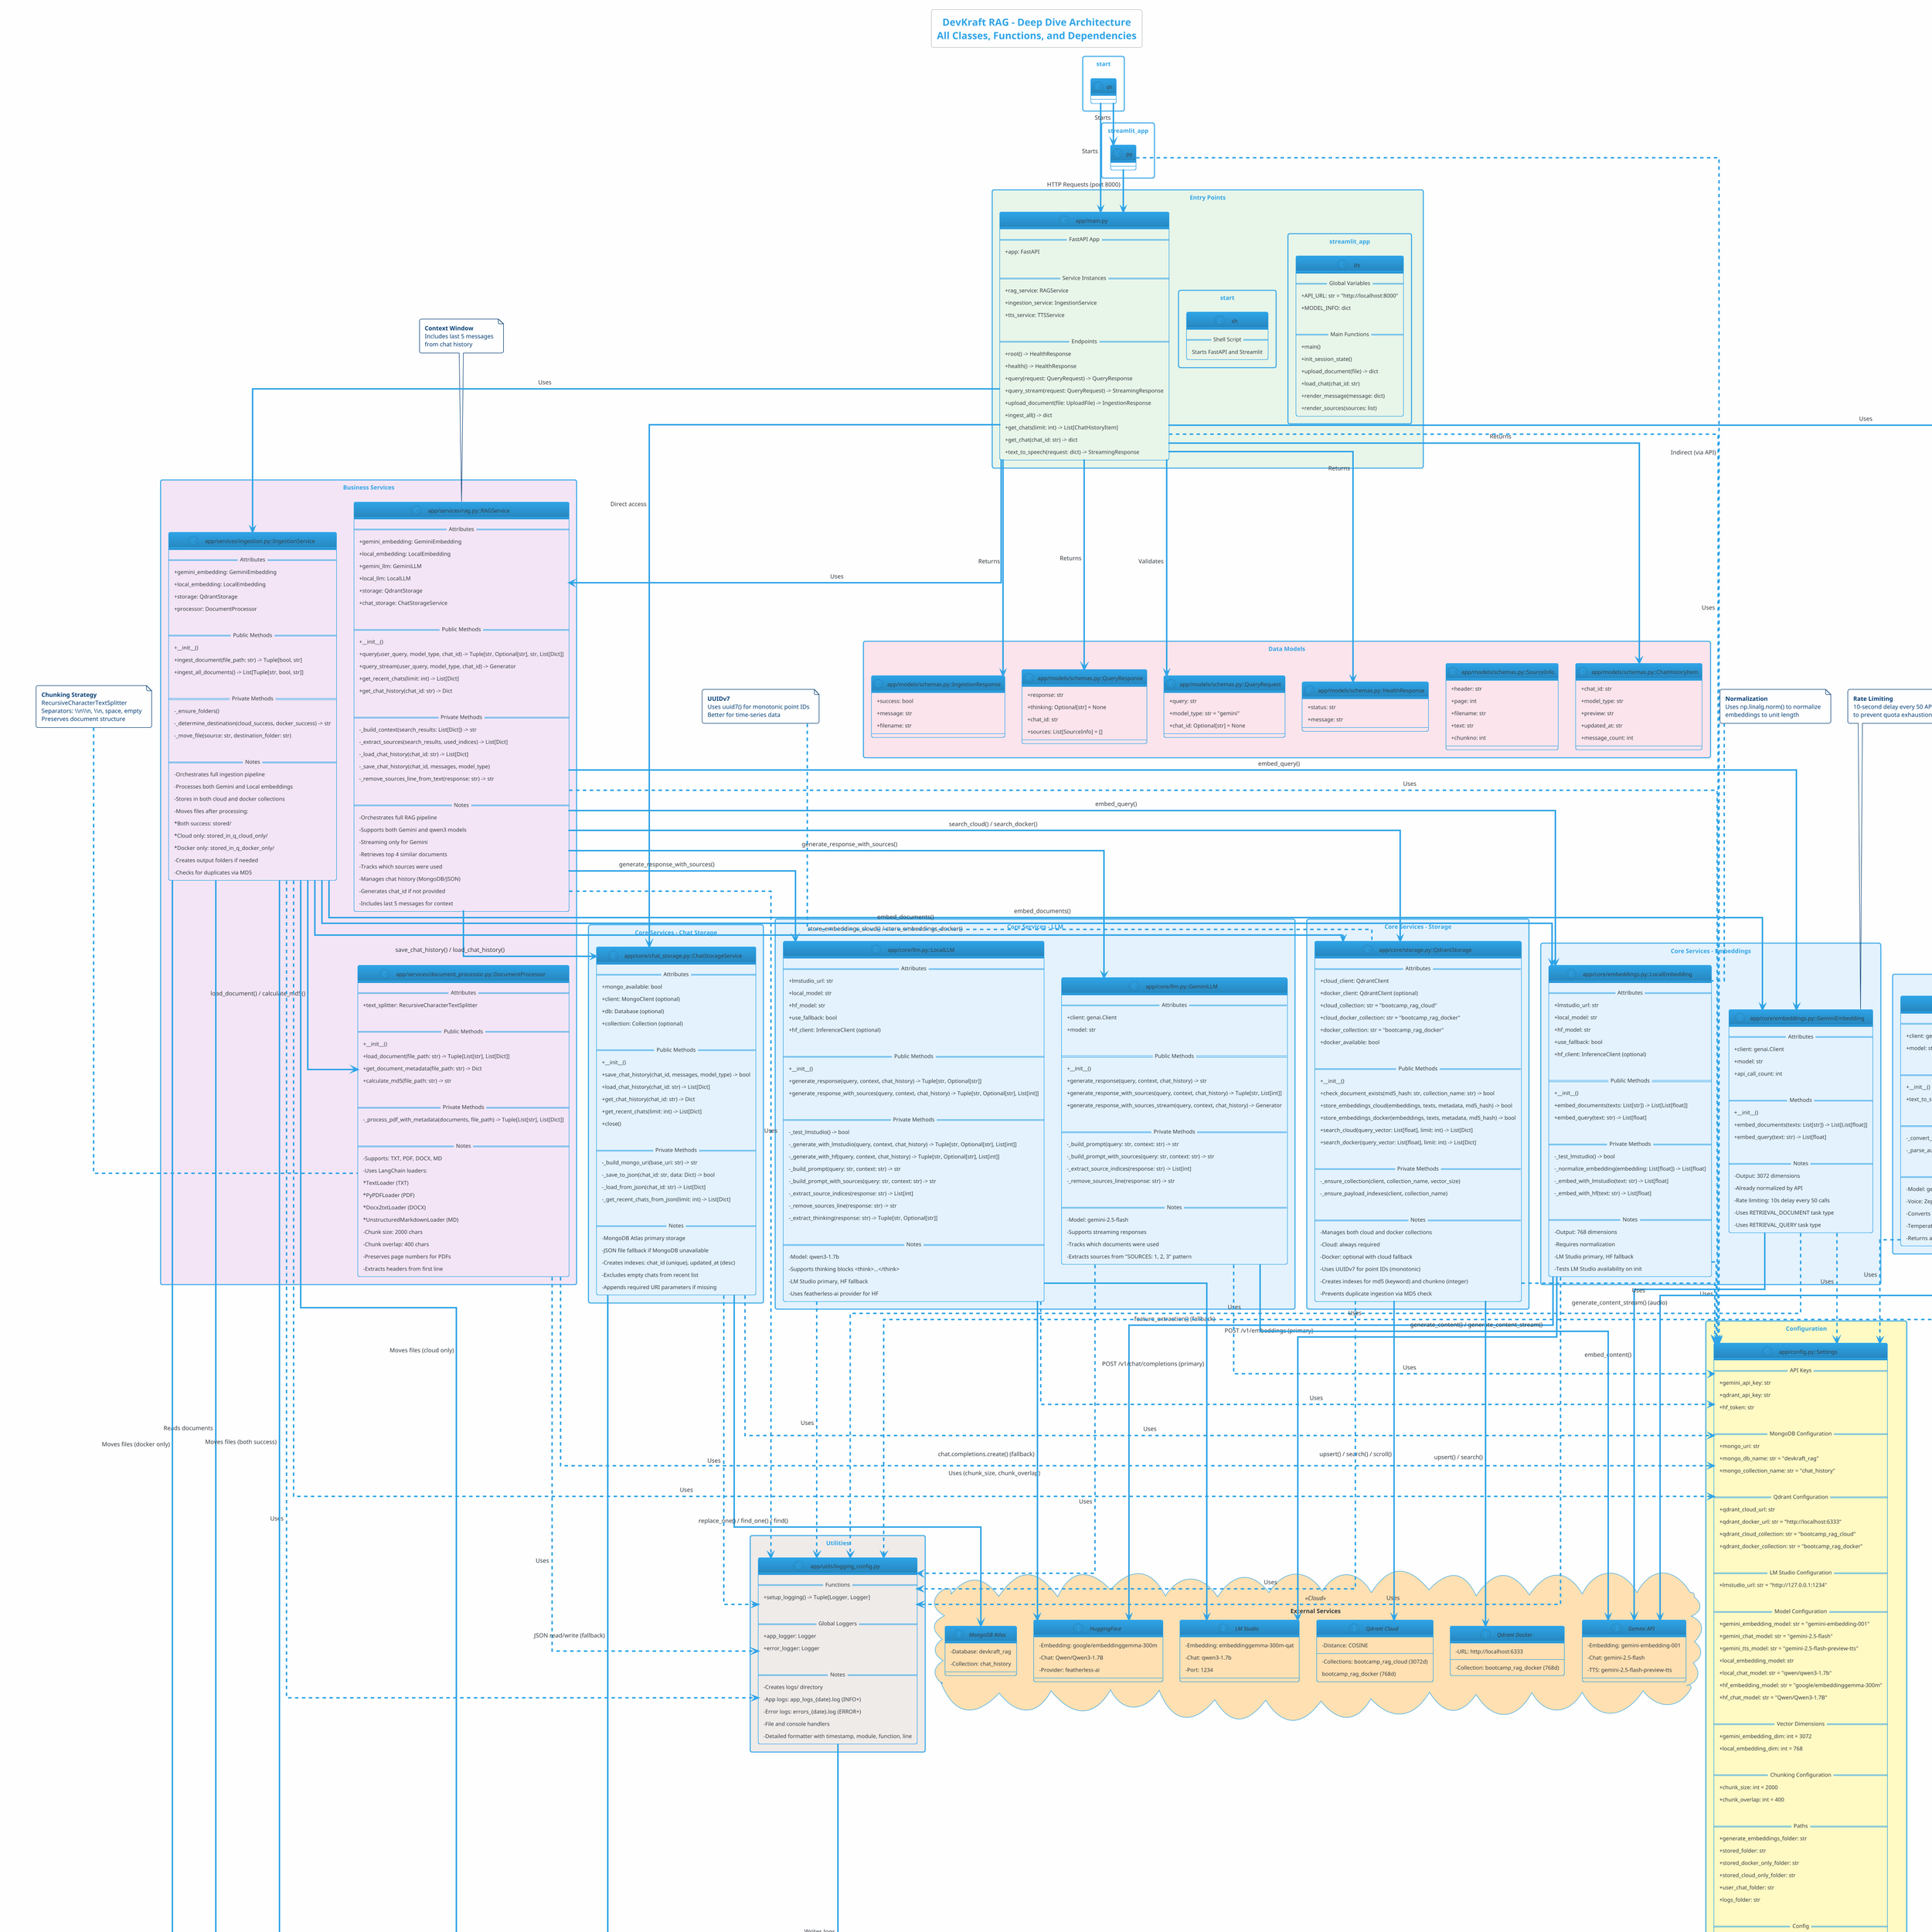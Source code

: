 @startuml DevKraft_RAG_Deep_Dive
!theme cerulean-outline
skinparam linetype ortho
skinparam backgroundColor #FEFEFE
skinparam classAttributeIconSize 0
skinparam packageStyle rectangle

title DevKraft RAG - Deep Dive Architecture\nAll Classes, Functions, and Dependencies

' ===================================================================
' ENTRY POINTS
' ===================================================================

package "Entry Points" <<Rectangle>> #E8F5E9 {
  
  class streamlit_app.py {
    ==Global Variables==
    + API_URL: str = "http://localhost:8000"
    + MODEL_INFO: dict
    
    ==Main Functions==
    + main()
    + init_session_state()
    + upload_document(file) -> dict
    + load_chat(chat_id: str)
    + render_message(message: dict)
    + render_sources(sources: list)
  }
  
  class "app/main.py" as AppMain {
    ==FastAPI App==
    + app: FastAPI
    
    ==Service Instances==
    + rag_service: RAGService
    + ingestion_service: IngestionService
    + tts_service: TTSService
    
    ==Endpoints==
    + root() -> HealthResponse
    + health() -> HealthResponse
    + query(request: QueryRequest) -> QueryResponse
    + query_stream(request: QueryRequest) -> StreamingResponse
    + upload_document(file: UploadFile) -> IngestionResponse
    + ingest_all() -> dict
    + get_chats(limit: int) -> List[ChatHistoryItem]
    + get_chat(chat_id: str) -> dict
    + text_to_speech(request: dict) -> StreamingResponse
  }
  
  class start.sh {
    ==Shell Script==
    Starts FastAPI and Streamlit
  }
}

' ===================================================================
' CONFIGURATION
' ===================================================================

package "Configuration" <<Rectangle>> #FFF9C4 {
  
  class "app/config.py::Settings" as Settings {
    ==API Keys==
    + gemini_api_key: str
    + qdrant_api_key: str
    + hf_token: str
    
    ==MongoDB Configuration==
    + mongo_uri: str
    + mongo_db_name: str = "devkraft_rag"
    + mongo_collection_name: str = "chat_history"
    
    ==Qdrant Configuration==
    + qdrant_cloud_url: str
    + qdrant_docker_url: str = "http://localhost:6333"
    + qdrant_cloud_collection: str = "bootcamp_rag_cloud"
    + qdrant_docker_collection: str = "bootcamp_rag_docker"
    
    ==LM Studio Configuration==
    + lmstudio_url: str = "http://127.0.0.1:1234"
    
    ==Model Configuration==
    + gemini_embedding_model: str = "gemini-embedding-001"
    + gemini_chat_model: str = "gemini-2.5-flash"
    + gemini_tts_model: str = "gemini-2.5-flash-preview-tts"
    + local_embedding_model: str
    + local_chat_model: str = "qwen/qwen3-1.7b"
    + hf_embedding_model: str = "google/embeddinggemma-300m"
    + hf_chat_model: str = "Qwen/Qwen3-1.7B"
    
    ==Vector Dimensions==
    + gemini_embedding_dim: int = 3072
    + local_embedding_dim: int = 768
    
    ==Chunking Configuration==
    + chunk_size: int = 2000
    + chunk_overlap: int = 400
    
    ==Paths==
    + generate_embeddings_folder: str
    + stored_folder: str
    + stored_docker_only_folder: str
    + stored_cloud_only_folder: str
    + user_chat_folder: str
    + logs_folder: str
    
    ==Config==
    + Config.env_file = ".env"
    + Config.case_sensitive = False
  }
  
  class ".env" as EnvFile {
    Environment variables file
  }
  
  note bottom of Settings
    Singleton instance: settings
    Used by all modules
  end note
}

' ===================================================================
' CORE SERVICES - EMBEDDINGS
' ===================================================================

package "Core Services - Embeddings" <<Rectangle>> #E3F2FD {
  
  class "app/core/embeddings.py::GeminiEmbedding" as GeminiEmbedding {
    ==Attributes==
    + client: genai.Client
    + model: str
    + api_call_count: int
    
    ==Methods==
    + __init__()
    + embed_documents(texts: List[str]) -> List[List[float]]
    + embed_query(text: str) -> List[float]
    
    ==Notes==
    - Output: 3072 dimensions
    - Already normalized by API
    - Rate limiting: 10s delay every 50 calls
    - Uses RETRIEVAL_DOCUMENT task type
    - Uses RETRIEVAL_QUERY task type
  }
  
  class "app/core/embeddings.py::LocalEmbedding" as LocalEmbedding {
    ==Attributes==
    + lmstudio_url: str
    + local_model: str
    + hf_model: str
    + use_fallback: bool
    + hf_client: InferenceClient (optional)
    
    ==Public Methods==
    + __init__()
    + embed_documents(texts: List[str]) -> List[List[float]]
    + embed_query(text: str) -> List[float]
    
    ==Private Methods==
    - _test_lmstudio() -> bool
    - _normalize_embedding(embedding: List[float]) -> List[float]
    - _embed_with_lmstudio(text: str) -> List[float]
    - _embed_with_hf(text: str) -> List[float]
    
    ==Notes==
    - Output: 768 dimensions
    - Requires normalization
    - LM Studio primary, HF fallback
    - Tests LM Studio availability on init
  }
}

' ===================================================================
' CORE SERVICES - LLM
' ===================================================================

package "Core Services - LLM" <<Rectangle>> #E3F2FD {
  
  class "app/core/llm.py::GeminiLLM" as GeminiLLM {
    ==Attributes==
    + client: genai.Client
    + model: str
    
    ==Public Methods==
    + __init__()
    + generate_response(query, context, chat_history) -> str
    + generate_response_with_sources(query, context, chat_history) -> Tuple[str, List[int]]
    + generate_response_with_sources_stream(query, context, chat_history) -> Generator
    
    ==Private Methods==
    - _build_prompt(query: str, context: str) -> str
    - _build_prompt_with_sources(query: str, context: str) -> str
    - _extract_source_indices(response: str) -> List[int]
    - _remove_sources_line(response: str) -> str
    
    ==Notes==
    - Model: gemini-2.5-flash
    - Supports streaming responses
    - Tracks which documents were used
    - Extracts sources from "SOURCES: 1, 2, 3" pattern
  }
  
  class "app/core/llm.py::LocalLLM" as LocalLLM {
    ==Attributes==
    + lmstudio_url: str
    + local_model: str
    + hf_model: str
    + use_fallback: bool
    + hf_client: InferenceClient (optional)
    
    ==Public Methods==
    + __init__()
    + generate_response(query, context, chat_history) -> Tuple[str, Optional[str]]
    + generate_response_with_sources(query, context, chat_history) -> Tuple[str, Optional[str], List[int]]
    
    ==Private Methods==
    - _test_lmstudio() -> bool
    - _generate_with_lmstudio(query, context, chat_history) -> Tuple[str, Optional[str], List[int]]
    - _generate_with_hf(query, context, chat_history) -> Tuple[str, Optional[str], List[int]]
    - _build_prompt(query: str, context: str) -> str
    - _build_prompt_with_sources(query: str, context: str) -> str
    - _extract_source_indices(response: str) -> List[int]
    - _remove_sources_line(response: str) -> str
    - _extract_thinking(response: str) -> Tuple[str, Optional[str]]
    
    ==Notes==
    - Model: qwen3-1.7b
    - Supports thinking blocks <think>...</think>
    - LM Studio primary, HF fallback
    - Uses featherless-ai provider for HF
  }
}

' ===================================================================
' CORE SERVICES - STORAGE
' ===================================================================

package "Core Services - Storage" <<Rectangle>> #E3F2FD {
  
  class "app/core/storage.py::QdrantStorage" as QdrantStorage {
    ==Attributes==
    + cloud_client: QdrantClient
    + docker_client: QdrantClient (optional)
    + cloud_collection: str = "bootcamp_rag_cloud"
    + cloud_docker_collection: str = "bootcamp_rag_docker"
    + docker_collection: str = "bootcamp_rag_docker"
    + docker_available: bool
    
    ==Public Methods==
    + __init__()
    + check_document_exists(md5_hash: str, collection_name: str) -> bool
    + store_embeddings_cloud(embeddings, texts, metadata, md5_hash) -> bool
    + store_embeddings_docker(embeddings, texts, metadata, md5_hash) -> bool
    + search_cloud(query_vector: List[float], limit: int) -> List[Dict]
    + search_docker(query_vector: List[float], limit: int) -> List[Dict]
    
    ==Private Methods==
    - _ensure_collection(client, collection_name, vector_size)
    - _ensure_payload_indexes(client, collection_name)
    
    ==Notes==
    - Manages both cloud and docker collections
    - Cloud: always required
    - Docker: optional with cloud fallback
    - Uses UUIDv7 for point IDs (monotonic)
    - Creates indexes for md5 (keyword) and chunkno (integer)
    - Prevents duplicate ingestion via MD5 check
  }
}

' ===================================================================
' CORE SERVICES - CHAT STORAGE
' ===================================================================

package "Core Services - Chat Storage" <<Rectangle>> #E3F2FD {
  
  class "app/core/chat_storage.py::ChatStorageService" as ChatStorageService {
    ==Attributes==
    + mongo_available: bool
    + client: MongoClient (optional)
    + db: Database (optional)
    + collection: Collection (optional)
    
    ==Public Methods==
    + __init__()
    + save_chat_history(chat_id, messages, model_type) -> bool
    + load_chat_history(chat_id: str) -> List[Dict]
    + get_chat_history(chat_id: str) -> Dict
    + get_recent_chats(limit: int) -> List[Dict]
    + close()
    
    ==Private Methods==
    - _build_mongo_uri(base_uri: str) -> str
    - _save_to_json(chat_id: str, data: Dict) -> bool
    - _load_from_json(chat_id: str) -> List[Dict]
    - _get_recent_chats_from_json(limit: int) -> List[Dict]
    
    ==Notes==
    - MongoDB Atlas primary storage
    - JSON file fallback if MongoDB unavailable
    - Creates indexes: chat_id (unique), updated_at (desc)
    - Excludes empty chats from recent list
    - Appends required URI parameters if missing
  }
}

' ===================================================================
' CORE SERVICES - TTS
' ===================================================================

package "Core Services - TTS" <<Rectangle>> #E3F2FD {
  
  class "app/core/tts.py::TTSService" as TTSService {
    ==Attributes==
    + client: genai.Client
    + model: str
    
    ==Public Methods==
    + __init__()
    + text_to_speech(text: str) -> Optional[bytes]
    
    ==Private Methods==
    - _convert_to_wav(audio_data: bytes, mime_type: str) -> bytes
    - _parse_audio_mime_type(mime_type: str) -> dict
    
    ==Notes==
    - Model: gemini-2.5-flash-preview-tts
    - Voice: Zephyr (prebuilt)
    - Converts to WAV format
    - Temperature: 1
    - Returns audio bytes or None
  }
}

' ===================================================================
' BUSINESS SERVICES
' ===================================================================

package "Business Services" <<Rectangle>> #F3E5F5 {
  
  class "app/services/document_processor.py::DocumentProcessor" as DocumentProcessor {
    ==Attributes==
    + text_splitter: RecursiveCharacterTextSplitter
    
    ==Public Methods==
    + __init__()
    + load_document(file_path: str) -> Tuple[List[str], List[Dict]]
    + get_document_metadata(file_path: str) -> Dict
    + calculate_md5(file_path: str) -> str
    
    ==Private Methods==
    - _process_pdf_with_metadata(documents, file_path) -> Tuple[List[str], List[Dict]]
    
    ==Notes==
    - Supports: TXT, PDF, DOCX, MD
    - Uses LangChain loaders:
      * TextLoader (TXT)
      * PyPDFLoader (PDF)
      * Docx2txtLoader (DOCX)
      * UnstructuredMarkdownLoader (MD)
    - Chunk size: 2000 chars
    - Chunk overlap: 400 chars
    - Preserves page numbers for PDFs
    - Extracts headers from first line
  }
  
  class "app/services/ingestion.py::IngestionService" as IngestionService {
    ==Attributes==
    + gemini_embedding: GeminiEmbedding
    + local_embedding: LocalEmbedding
    + storage: QdrantStorage
    + processor: DocumentProcessor
    
    ==Public Methods==
    + __init__()
    + ingest_document(file_path: str) -> Tuple[bool, str]
    + ingest_all_documents() -> List[Tuple[str, bool, str]]
    
    ==Private Methods==
    - _ensure_folders()
    - _determine_destination(cloud_success, docker_success) -> str
    - _move_file(source: str, destination_folder: str)
    
    ==Notes==
    - Orchestrates full ingestion pipeline
    - Processes both Gemini and Local embeddings
    - Stores in both cloud and docker collections
    - Moves files after processing:
      * Both success: stored/
      * Cloud only: stored_in_q_cloud_only/
      * Docker only: stored_in_q_docker_only/
    - Creates output folders if needed
    - Checks for duplicates via MD5
  }
  
  class "app/services/rag.py::RAGService" as RAGService {
    ==Attributes==
    + gemini_embedding: GeminiEmbedding
    + local_embedding: LocalEmbedding
    + gemini_llm: GeminiLLM
    + local_llm: LocalLLM
    + storage: QdrantStorage
    + chat_storage: ChatStorageService
    
    ==Public Methods==
    + __init__()
    + query(user_query, model_type, chat_id) -> Tuple[str, Optional[str], str, List[Dict]]
    + query_stream(user_query, model_type, chat_id) -> Generator
    + get_recent_chats(limit: int) -> List[Dict]
    + get_chat_history(chat_id: str) -> Dict
    
    ==Private Methods==
    - _build_context(search_results: List[Dict]) -> str
    - _extract_sources(search_results, used_indices) -> List[Dict]
    - _load_chat_history(chat_id: str) -> List[Dict]
    - _save_chat_history(chat_id, messages, model_type)
    - _remove_sources_line_from_text(response: str) -> str
    
    ==Notes==
    - Orchestrates full RAG pipeline
    - Supports both Gemini and qwen3 models
    - Streaming only for Gemini
    - Retrieves top 4 similar documents
    - Tracks which sources were used
    - Manages chat history (MongoDB/JSON)
    - Generates chat_id if not provided
    - Includes last 5 messages for context
  }
}

' ===================================================================
' DATA MODELS
' ===================================================================

package "Data Models" <<Rectangle>> #FCE4EC {
  
  class "app/models/schemas.py::QueryRequest" as QueryRequest {
    + query: str
    + model_type: str = "gemini"
    + chat_id: Optional[str] = None
  }
  
  class "app/models/schemas.py::SourceInfo" as SourceInfo {
    + header: str
    + page: int
    + filename: str
    + text: str
    + chunkno: int
  }
  
  class "app/models/schemas.py::QueryResponse" as QueryResponse {
    + response: str
    + thinking: Optional[str] = None
    + chat_id: str
    + sources: List[SourceInfo] = []
  }
  
  class "app/models/schemas.py::IngestionResponse" as IngestionResponse {
    + success: bool
    + message: str
    + filename: str
  }
  
  class "app/models/schemas.py::ChatHistoryItem" as ChatHistoryItem {
    + chat_id: str
    + model_type: str
    + preview: str
    + updated_at: str
    + message_count: int
  }
  
  class "app/models/schemas.py::HealthResponse" as HealthResponse {
    + status: str
    + message: str
  }
}

' ===================================================================
' UTILITIES
' ===================================================================

package "Utilities" <<Rectangle>> #EFEBE9 {
  
  class "app/utils/logging_config.py" as LoggingConfig {
    ==Functions==
    + setup_logging() -> Tuple[Logger, Logger]
    
    ==Global Loggers==
    + app_logger: Logger
    + error_logger: Logger
    
    ==Notes==
    - Creates logs/ directory
    - App logs: app_logs_{date}.log (INFO+)
    - Error logs: errors_{date}.log (ERROR+)
    - File and console handlers
    - Detailed formatter with timestamp, module, function, line
  }
}

' ===================================================================
' EXTERNAL SERVICES
' ===================================================================

cloud "External Services" <<Cloud>> #FFE0B2 {
  
  interface "Gemini API" as GeminiAPI {
    - Embedding: gemini-embedding-001
    - Chat: gemini-2.5-flash
    - TTS: gemini-2.5-flash-preview-tts
  }
  
  interface "LM Studio" as LMStudio {
    - Embedding: embeddinggemma-300m-qat
    - Chat: qwen3-1.7b
    - Port: 1234
  }
  
  interface "HuggingFace" as HF {
    - Embedding: google/embeddinggemma-300m
    - Chat: Qwen/Qwen3-1.7B
    - Provider: featherless-ai
  }
  
  interface "Qdrant Cloud" as QdrantCloud {
    - Collections: bootcamp_rag_cloud (3072d)
                   bootcamp_rag_docker (768d)
    - Distance: COSINE
  }
  
  interface "Qdrant Docker" as QdrantDocker {
    - Collection: bootcamp_rag_docker (768d)
    - URL: http://localhost:6333
  }
  
  interface "MongoDB Atlas" as MongoDB {
    - Database: devkraft_rag
    - Collection: chat_history
  }
}

' ===================================================================
' RUNTIME FOLDERS
' ===================================================================

package "Runtime Folders" <<Rectangle>> #E0E0E0 {
  
  class "generate_embeddings/" as GenEmbed {
    Document upload location
  }
  
  class "generate_embeddings/stored/" as Stored {
    Both cloud and docker successful
  }
  
  class "generate_embeddings/stored_in_q_cloud_only/" as CloudOnly {
    Cloud successful only
  }
  
  class "generate_embeddings/stored_in_q_docker_only/" as DockerOnly {
    Docker successful only
  }
  
  class "user_chat/" as UserChat {
    JSON chat history fallback
  }
  
  class "logs/" as Logs {
    Application and error logs
  }
}

' ===================================================================
' RELATIONSHIPS - ENTRY POINTS
' ===================================================================

streamlit_app.py --> AppMain : HTTP Requests (port 8000)
start.sh --> AppMain : Starts
start.sh --> streamlit_app.py : Starts

' ===================================================================
' RELATIONSHIPS - CONFIGURATION
' ===================================================================

Settings --> EnvFile : Loads
AppMain ..> Settings : Uses
streamlit_app.py ..> Settings : Indirect (via API)

' ===================================================================
' RELATIONSHIPS - API TO SERVICES
' ===================================================================

AppMain --> RAGService : Uses
AppMain --> IngestionService : Uses
AppMain --> TTSService : Uses
AppMain --> ChatStorageService : Direct access
AppMain --> QueryRequest : Validates
AppMain --> QueryResponse : Returns
AppMain --> IngestionResponse : Returns
AppMain --> HealthResponse : Returns
AppMain --> ChatHistoryItem : Returns

' ===================================================================
' RELATIONSHIPS - RAG SERVICE
' ===================================================================

RAGService --> GeminiEmbedding : embed_query()
RAGService --> LocalEmbedding : embed_query()
RAGService --> GeminiLLM : generate_response_with_sources()
RAGService --> LocalLLM : generate_response_with_sources()
RAGService --> QdrantStorage : search_cloud() / search_docker()
RAGService --> ChatStorageService : save_chat_history() / load_chat_history()
RAGService ..> Settings : Uses
RAGService ..> LoggingConfig : Uses

' ===================================================================
' RELATIONSHIPS - INGESTION SERVICE
' ===================================================================

IngestionService --> DocumentProcessor : load_document() / calculate_md5()
IngestionService --> GeminiEmbedding : embed_documents()
IngestionService --> LocalEmbedding : embed_documents()
IngestionService --> QdrantStorage : store_embeddings_cloud() / store_embeddings_docker()
IngestionService ..> Settings : Uses
IngestionService ..> LoggingConfig : Uses

' ===================================================================
' RELATIONSHIPS - DOCUMENT PROCESSOR
' ===================================================================

DocumentProcessor ..> Settings : Uses (chunk_size, chunk_overlap)
DocumentProcessor ..> LoggingConfig : Uses

' ===================================================================
' RELATIONSHIPS - CORE TO EXTERNAL
' ===================================================================

GeminiEmbedding --> GeminiAPI : embed_content()
GeminiEmbedding ..> Settings : Uses
GeminiEmbedding ..> LoggingConfig : Uses

LocalEmbedding --> LMStudio : POST /v1/embeddings (primary)
LocalEmbedding --> HF : feature_extraction() (fallback)
LocalEmbedding ..> Settings : Uses
LocalEmbedding ..> LoggingConfig : Uses

GeminiLLM --> GeminiAPI : generate_content() / generate_content_stream()
GeminiLLM ..> Settings : Uses
GeminiLLM ..> LoggingConfig : Uses

LocalLLM --> LMStudio : POST /v1/chat/completions (primary)
LocalLLM --> HF : chat.completions.create() (fallback)
LocalLLM ..> Settings : Uses
LocalLLM ..> LoggingConfig : Uses

QdrantStorage --> QdrantCloud : upsert() / search() / scroll()
QdrantStorage --> QdrantDocker : upsert() / search()
QdrantStorage ..> Settings : Uses
QdrantStorage ..> LoggingConfig : Uses

ChatStorageService --> MongoDB : replace_one() / find_one() / find()
ChatStorageService --> UserChat : JSON read/write (fallback)
ChatStorageService ..> Settings : Uses
ChatStorageService ..> LoggingConfig : Uses

TTSService --> GeminiAPI : generate_content_stream() (audio)
TTSService ..> Settings : Uses
TTSService ..> LoggingConfig : Uses

' ===================================================================
' RELATIONSHIPS - RUNTIME FOLDERS
' ===================================================================

IngestionService --> GenEmbed : Reads documents
IngestionService --> Stored : Moves files (both success)
IngestionService --> CloudOnly : Moves files (cloud only)
IngestionService --> DockerOnly : Moves files (docker only)
LoggingConfig --> Logs : Writes logs

' ===================================================================
' NOTES AND LEGENDS
' ===================================================================

note top of GeminiEmbedding
  **Rate Limiting**
  10-second delay every 50 API calls
  to prevent quota exhaustion
end note

note top of LocalEmbedding
  **Normalization**
  Uses np.linalg.norm() to normalize
  embeddings to unit length
end note

note top of QdrantStorage
  **UUIDv7**
  Uses uuid7() for monotonic point IDs
  Better for time-series data
end note

note top of RAGService
  **Context Window**
  Includes last 5 messages
  from chat history
end note

note top of DocumentProcessor
  **Chunking Strategy**
  RecursiveCharacterTextSplitter
  Separators: \\n\\n, \\n, space, empty
  Preserves document structure
end note

legend bottom
  |= Symbol |= Meaning |
  | --> | Uses / Calls |
  | ..> | Depends on / Imports |
  | <|-- | Inherits from |
  
  |= Color |= Component Type |
  | Light Green | Entry Points |
  | Light Yellow | Configuration |
  | Light Blue | Core Services |
  | Light Purple | Business Services |
  | Light Pink | Data Models |
  | Light Brown | Utilities |
  | Light Orange | External Services |
  | Gray | Runtime Folders |
endlegend

@enduml
